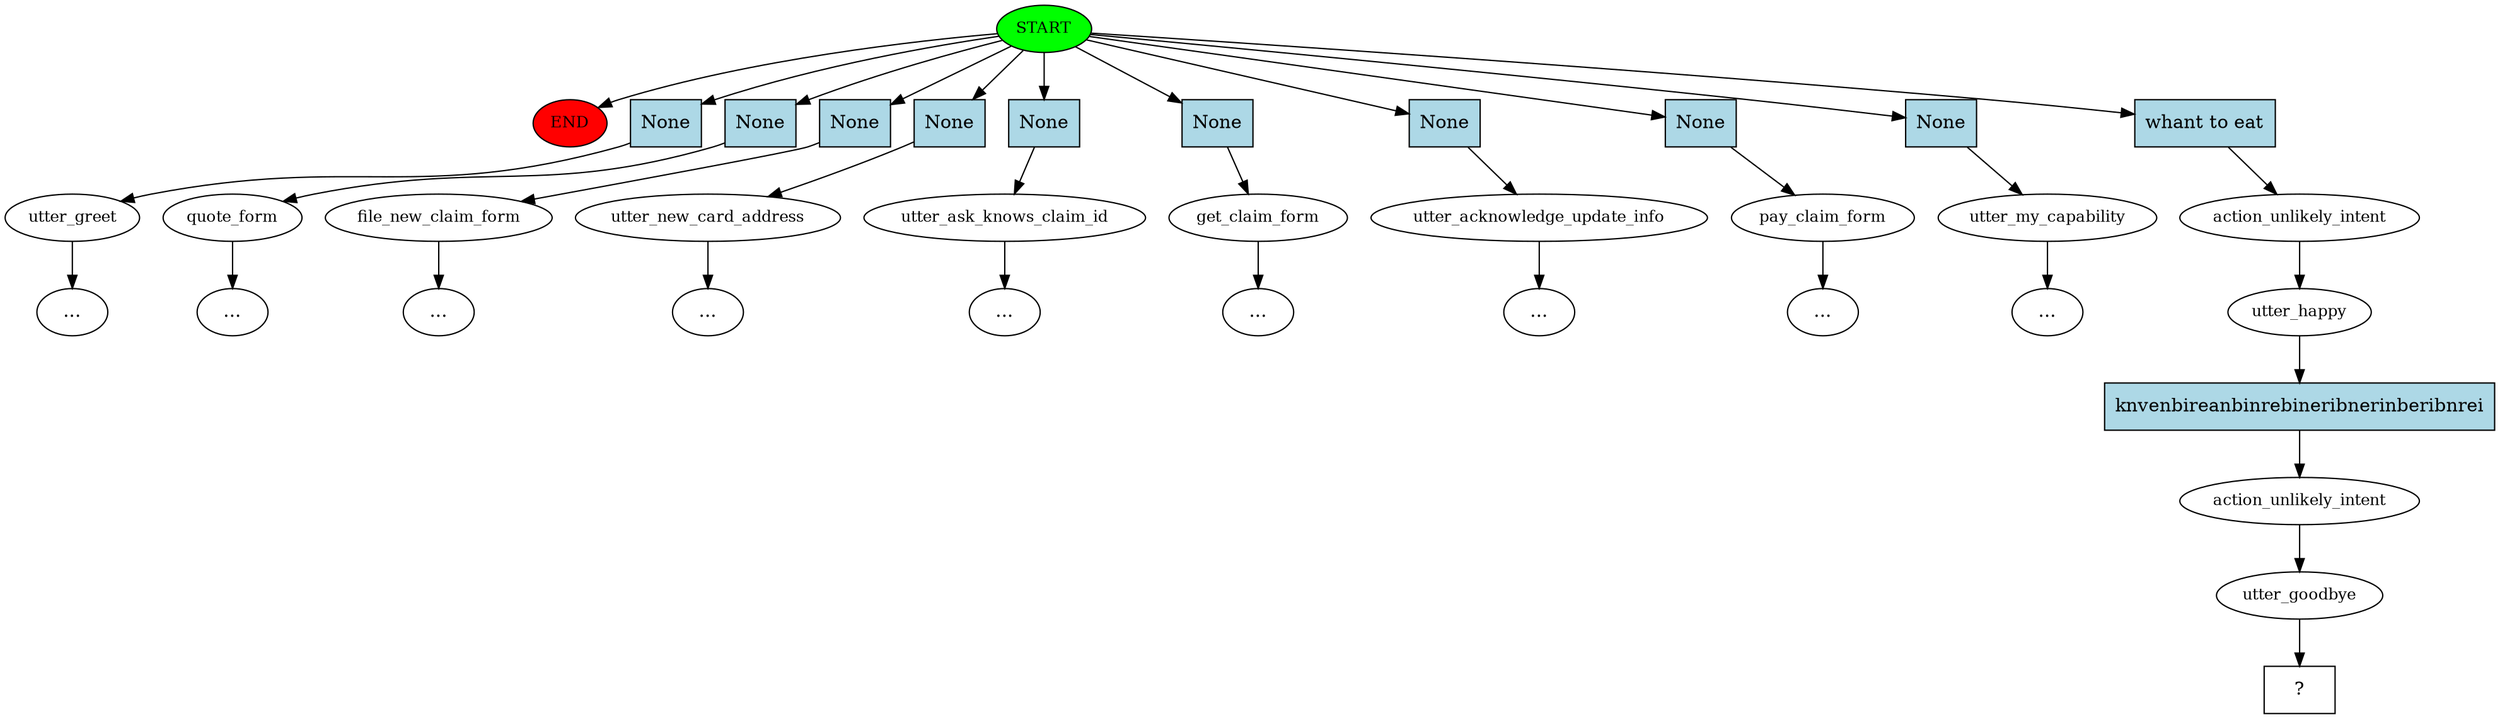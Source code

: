 digraph  {
0 [class="start active", fillcolor=green, fontsize=12, label=START, style=filled];
"-1" [class=end, fillcolor=red, fontsize=12, label=END, style=filled];
1 [class="", fontsize=12, label=utter_greet];
"-5" [class=ellipsis, label="..."];
4 [class="", fontsize=12, label=quote_form];
"-7" [class=ellipsis, label="..."];
6 [class="", fontsize=12, label=file_new_claim_form];
"-8" [class=ellipsis, label="..."];
7 [class="", fontsize=12, label=utter_new_card_address];
"-10" [class=ellipsis, label="..."];
9 [class="", fontsize=12, label=utter_ask_knows_claim_id];
"-11" [class=ellipsis, label="..."];
10 [class="", fontsize=12, label=get_claim_form];
"-12" [class=ellipsis, label="..."];
11 [class="", fontsize=12, label=utter_acknowledge_update_info];
"-14" [class=ellipsis, label="..."];
13 [class="", fontsize=12, label=pay_claim_form];
"-18" [class=ellipsis, label="..."];
17 [class="", fontsize=12, label=utter_my_capability];
"-19" [class=ellipsis, label="..."];
18 [class=active, fontsize=12, label=action_unlikely_intent];
19 [class=active, fontsize=12, label=utter_happy];
20 [class=active, fontsize=12, label=action_unlikely_intent];
21 [class=active, fontsize=12, label=utter_goodbye];
22 [class="intent dashed active", label="  ?  ", shape=rect];
23 [class=intent, fillcolor=lightblue, label=None, shape=rect, style=filled];
24 [class=intent, fillcolor=lightblue, label=None, shape=rect, style=filled];
25 [class=intent, fillcolor=lightblue, label=None, shape=rect, style=filled];
26 [class=intent, fillcolor=lightblue, label=None, shape=rect, style=filled];
27 [class=intent, fillcolor=lightblue, label=None, shape=rect, style=filled];
28 [class=intent, fillcolor=lightblue, label=None, shape=rect, style=filled];
29 [class=intent, fillcolor=lightblue, label=None, shape=rect, style=filled];
30 [class=intent, fillcolor=lightblue, label=None, shape=rect, style=filled];
31 [class=intent, fillcolor=lightblue, label=None, shape=rect, style=filled];
32 [class="intent active", fillcolor=lightblue, label="whant to eat", shape=rect, style=filled];
33 [class="intent active", fillcolor=lightblue, label=knvenbireanbinrebineribnerinberibnrei, shape=rect, style=filled];
0 -> "-1"  [class="", key=NONE, label=""];
0 -> 23  [class="", key=0];
0 -> 24  [class="", key=0];
0 -> 25  [class="", key=0];
0 -> 26  [class="", key=0];
0 -> 27  [class="", key=0];
0 -> 28  [class="", key=0];
0 -> 29  [class="", key=0];
0 -> 30  [class="", key=0];
0 -> 31  [class="", key=0];
0 -> 32  [class=active, key=0];
1 -> "-5"  [class="", key=NONE, label=""];
4 -> "-7"  [class="", key=NONE, label=""];
6 -> "-8"  [class="", key=NONE, label=""];
7 -> "-10"  [class="", key=NONE, label=""];
9 -> "-11"  [class="", key=NONE, label=""];
10 -> "-12"  [class="", key=NONE, label=""];
11 -> "-14"  [class="", key=NONE, label=""];
13 -> "-18"  [class="", key=NONE, label=""];
17 -> "-19"  [class="", key=NONE, label=""];
18 -> 19  [class=active, key=NONE, label=""];
19 -> 33  [class=active, key=0];
20 -> 21  [class=active, key=NONE, label=""];
21 -> 22  [class=active, key=NONE, label=""];
23 -> 1  [class="", key=0];
24 -> 4  [class="", key=0];
25 -> 6  [class="", key=0];
26 -> 7  [class="", key=0];
27 -> 9  [class="", key=0];
28 -> 10  [class="", key=0];
29 -> 11  [class="", key=0];
30 -> 13  [class="", key=0];
31 -> 17  [class="", key=0];
32 -> 18  [class=active, key=0];
33 -> 20  [class=active, key=0];
}

